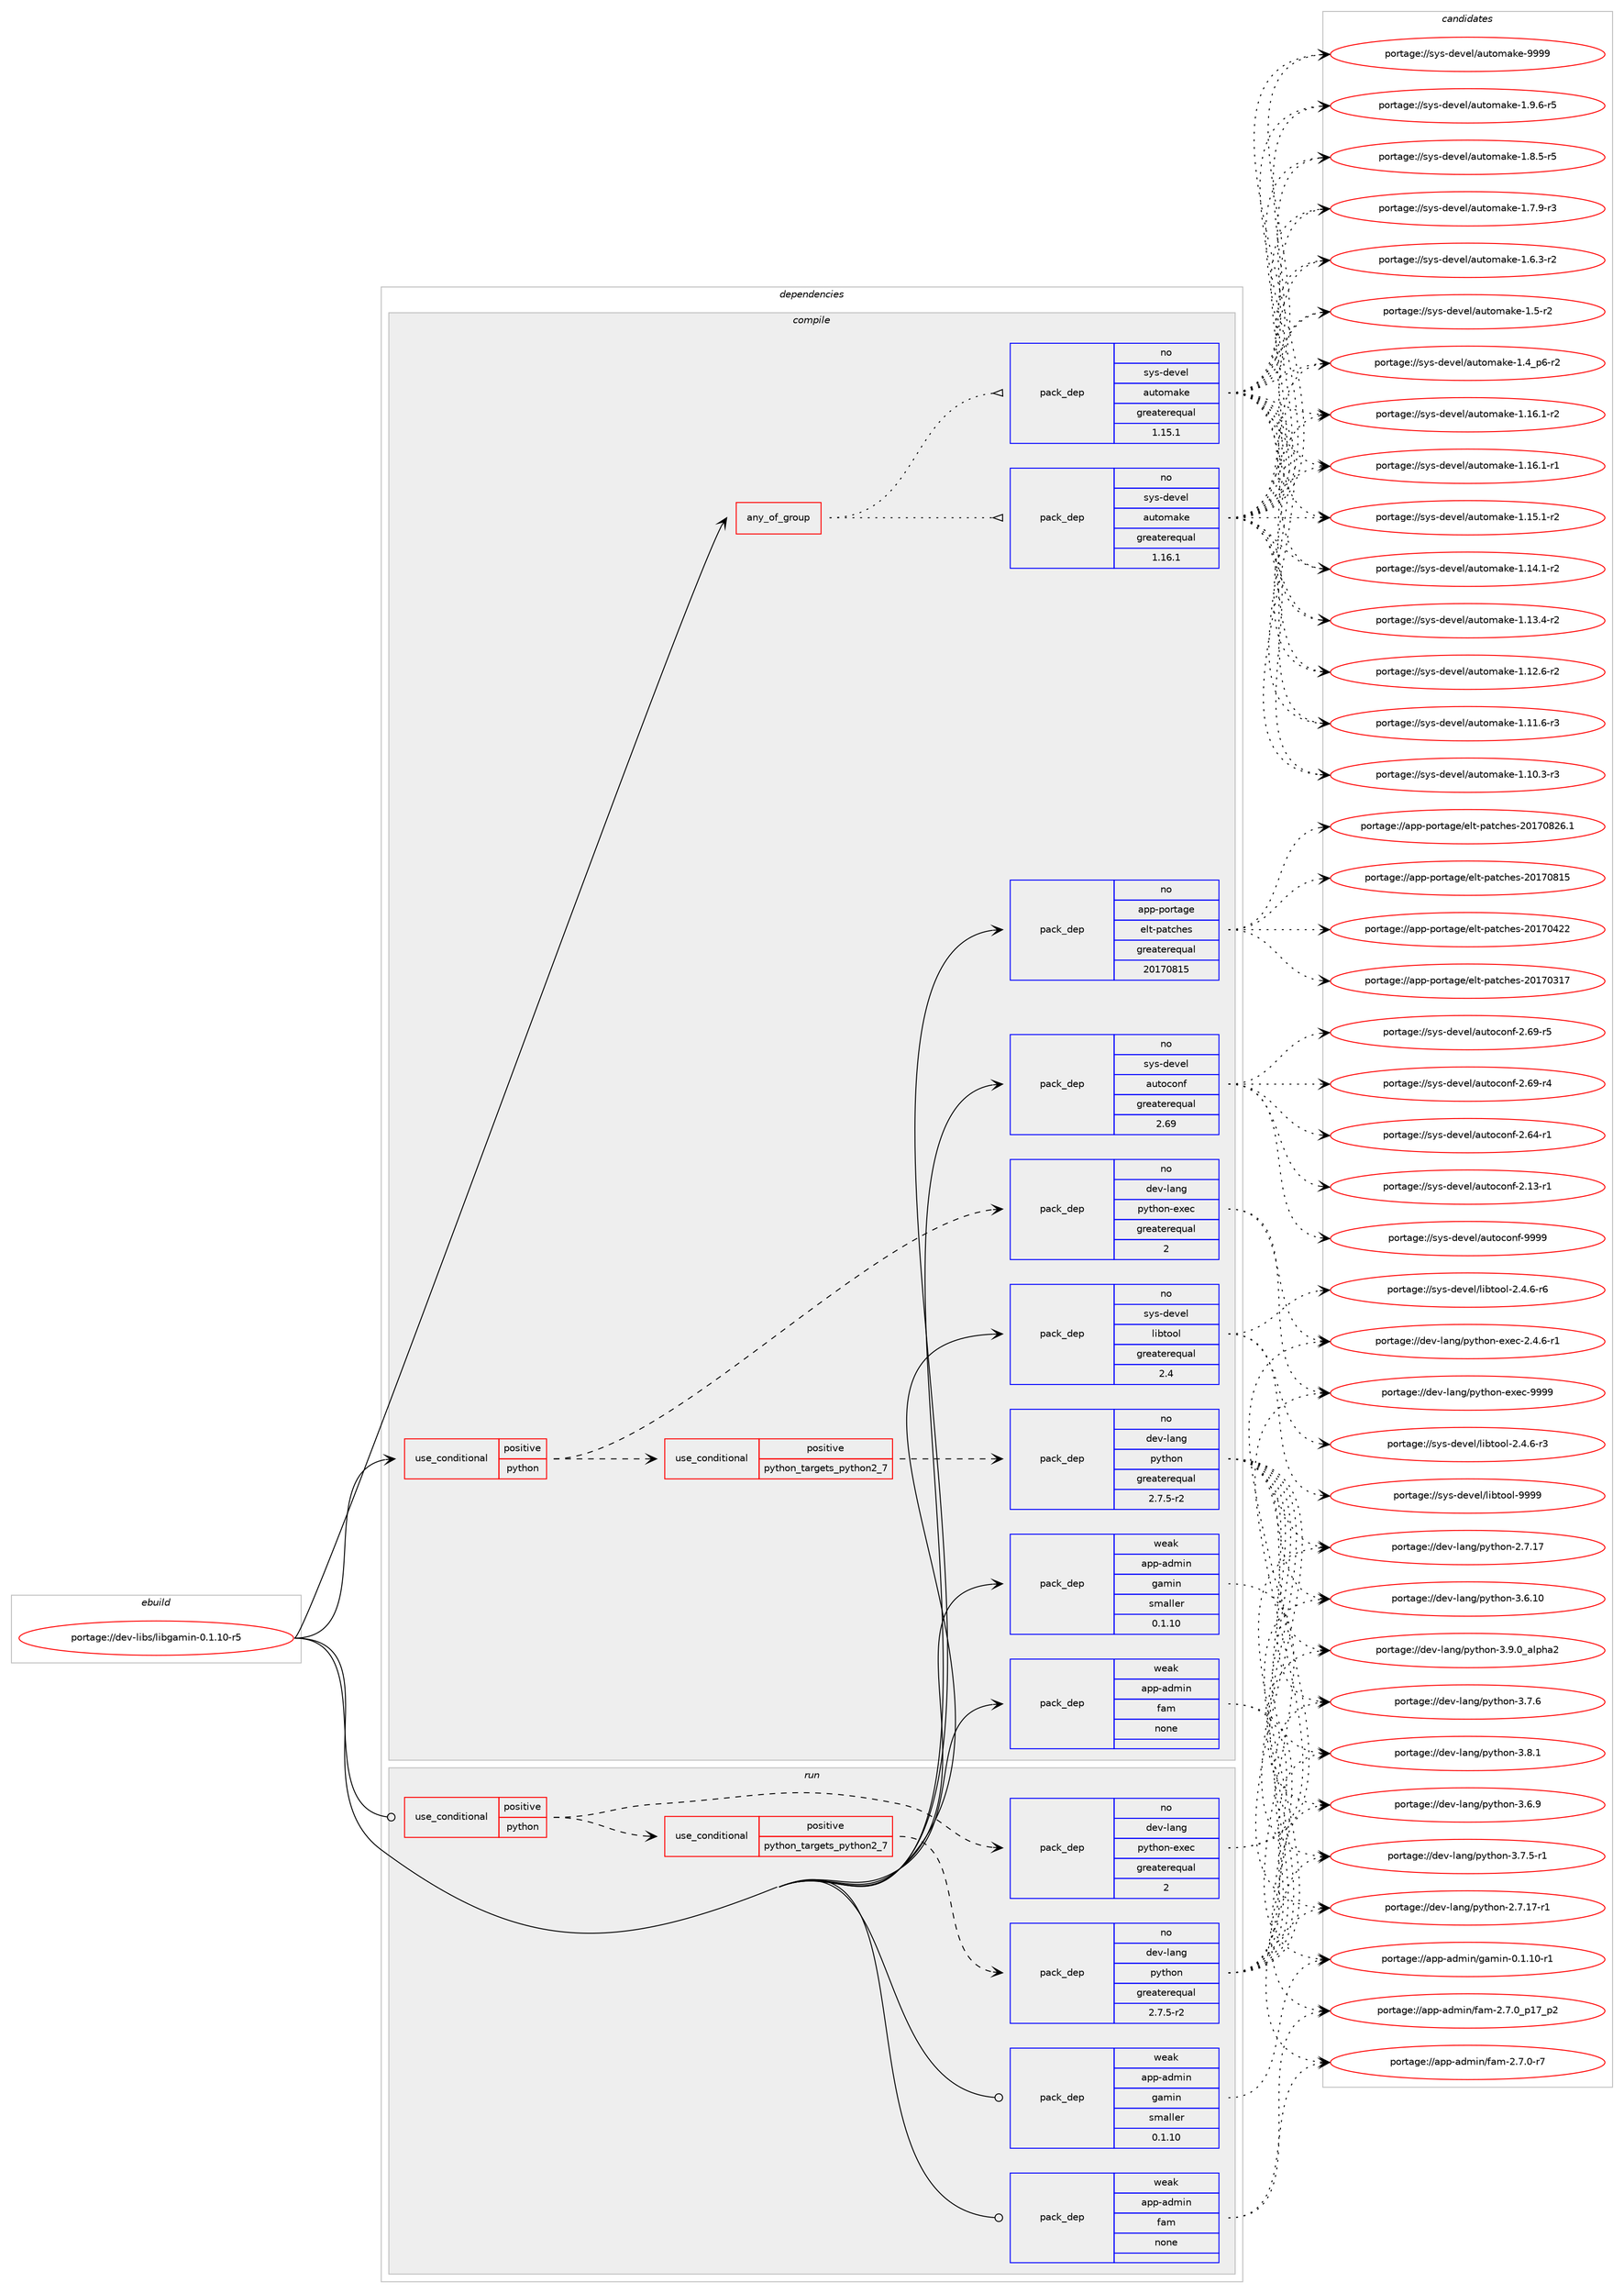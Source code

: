 digraph prolog {

# *************
# Graph options
# *************

newrank=true;
concentrate=true;
compound=true;
graph [rankdir=LR,fontname=Helvetica,fontsize=10,ranksep=1.5];#, ranksep=2.5, nodesep=0.2];
edge  [arrowhead=vee];
node  [fontname=Helvetica,fontsize=10];

# **********
# The ebuild
# **********

subgraph cluster_leftcol {
color=gray;
label=<<i>ebuild</i>>;
id [label="portage://dev-libs/libgamin-0.1.10-r5", color=red, width=4, href="../dev-libs/libgamin-0.1.10-r5.svg"];
}

# ****************
# The dependencies
# ****************

subgraph cluster_midcol {
color=gray;
label=<<i>dependencies</i>>;
subgraph cluster_compile {
fillcolor="#eeeeee";
style=filled;
label=<<i>compile</i>>;
subgraph any5038 {
dependency512656 [label=<<TABLE BORDER="0" CELLBORDER="1" CELLSPACING="0" CELLPADDING="4"><TR><TD CELLPADDING="10">any_of_group</TD></TR></TABLE>>, shape=none, color=red];subgraph pack382009 {
dependency512657 [label=<<TABLE BORDER="0" CELLBORDER="1" CELLSPACING="0" CELLPADDING="4" WIDTH="220"><TR><TD ROWSPAN="6" CELLPADDING="30">pack_dep</TD></TR><TR><TD WIDTH="110">no</TD></TR><TR><TD>sys-devel</TD></TR><TR><TD>automake</TD></TR><TR><TD>greaterequal</TD></TR><TR><TD>1.16.1</TD></TR></TABLE>>, shape=none, color=blue];
}
dependency512656:e -> dependency512657:w [weight=20,style="dotted",arrowhead="oinv"];
subgraph pack382010 {
dependency512658 [label=<<TABLE BORDER="0" CELLBORDER="1" CELLSPACING="0" CELLPADDING="4" WIDTH="220"><TR><TD ROWSPAN="6" CELLPADDING="30">pack_dep</TD></TR><TR><TD WIDTH="110">no</TD></TR><TR><TD>sys-devel</TD></TR><TR><TD>automake</TD></TR><TR><TD>greaterequal</TD></TR><TR><TD>1.15.1</TD></TR></TABLE>>, shape=none, color=blue];
}
dependency512656:e -> dependency512658:w [weight=20,style="dotted",arrowhead="oinv"];
}
id:e -> dependency512656:w [weight=20,style="solid",arrowhead="vee"];
subgraph cond125374 {
dependency512659 [label=<<TABLE BORDER="0" CELLBORDER="1" CELLSPACING="0" CELLPADDING="4"><TR><TD ROWSPAN="3" CELLPADDING="10">use_conditional</TD></TR><TR><TD>positive</TD></TR><TR><TD>python</TD></TR></TABLE>>, shape=none, color=red];
subgraph cond125375 {
dependency512660 [label=<<TABLE BORDER="0" CELLBORDER="1" CELLSPACING="0" CELLPADDING="4"><TR><TD ROWSPAN="3" CELLPADDING="10">use_conditional</TD></TR><TR><TD>positive</TD></TR><TR><TD>python_targets_python2_7</TD></TR></TABLE>>, shape=none, color=red];
subgraph pack382011 {
dependency512661 [label=<<TABLE BORDER="0" CELLBORDER="1" CELLSPACING="0" CELLPADDING="4" WIDTH="220"><TR><TD ROWSPAN="6" CELLPADDING="30">pack_dep</TD></TR><TR><TD WIDTH="110">no</TD></TR><TR><TD>dev-lang</TD></TR><TR><TD>python</TD></TR><TR><TD>greaterequal</TD></TR><TR><TD>2.7.5-r2</TD></TR></TABLE>>, shape=none, color=blue];
}
dependency512660:e -> dependency512661:w [weight=20,style="dashed",arrowhead="vee"];
}
dependency512659:e -> dependency512660:w [weight=20,style="dashed",arrowhead="vee"];
subgraph pack382012 {
dependency512662 [label=<<TABLE BORDER="0" CELLBORDER="1" CELLSPACING="0" CELLPADDING="4" WIDTH="220"><TR><TD ROWSPAN="6" CELLPADDING="30">pack_dep</TD></TR><TR><TD WIDTH="110">no</TD></TR><TR><TD>dev-lang</TD></TR><TR><TD>python-exec</TD></TR><TR><TD>greaterequal</TD></TR><TR><TD>2</TD></TR></TABLE>>, shape=none, color=blue];
}
dependency512659:e -> dependency512662:w [weight=20,style="dashed",arrowhead="vee"];
}
id:e -> dependency512659:w [weight=20,style="solid",arrowhead="vee"];
subgraph pack382013 {
dependency512663 [label=<<TABLE BORDER="0" CELLBORDER="1" CELLSPACING="0" CELLPADDING="4" WIDTH="220"><TR><TD ROWSPAN="6" CELLPADDING="30">pack_dep</TD></TR><TR><TD WIDTH="110">no</TD></TR><TR><TD>app-portage</TD></TR><TR><TD>elt-patches</TD></TR><TR><TD>greaterequal</TD></TR><TR><TD>20170815</TD></TR></TABLE>>, shape=none, color=blue];
}
id:e -> dependency512663:w [weight=20,style="solid",arrowhead="vee"];
subgraph pack382014 {
dependency512664 [label=<<TABLE BORDER="0" CELLBORDER="1" CELLSPACING="0" CELLPADDING="4" WIDTH="220"><TR><TD ROWSPAN="6" CELLPADDING="30">pack_dep</TD></TR><TR><TD WIDTH="110">no</TD></TR><TR><TD>sys-devel</TD></TR><TR><TD>autoconf</TD></TR><TR><TD>greaterequal</TD></TR><TR><TD>2.69</TD></TR></TABLE>>, shape=none, color=blue];
}
id:e -> dependency512664:w [weight=20,style="solid",arrowhead="vee"];
subgraph pack382015 {
dependency512665 [label=<<TABLE BORDER="0" CELLBORDER="1" CELLSPACING="0" CELLPADDING="4" WIDTH="220"><TR><TD ROWSPAN="6" CELLPADDING="30">pack_dep</TD></TR><TR><TD WIDTH="110">no</TD></TR><TR><TD>sys-devel</TD></TR><TR><TD>libtool</TD></TR><TR><TD>greaterequal</TD></TR><TR><TD>2.4</TD></TR></TABLE>>, shape=none, color=blue];
}
id:e -> dependency512665:w [weight=20,style="solid",arrowhead="vee"];
subgraph pack382016 {
dependency512666 [label=<<TABLE BORDER="0" CELLBORDER="1" CELLSPACING="0" CELLPADDING="4" WIDTH="220"><TR><TD ROWSPAN="6" CELLPADDING="30">pack_dep</TD></TR><TR><TD WIDTH="110">weak</TD></TR><TR><TD>app-admin</TD></TR><TR><TD>fam</TD></TR><TR><TD>none</TD></TR><TR><TD></TD></TR></TABLE>>, shape=none, color=blue];
}
id:e -> dependency512666:w [weight=20,style="solid",arrowhead="vee"];
subgraph pack382017 {
dependency512667 [label=<<TABLE BORDER="0" CELLBORDER="1" CELLSPACING="0" CELLPADDING="4" WIDTH="220"><TR><TD ROWSPAN="6" CELLPADDING="30">pack_dep</TD></TR><TR><TD WIDTH="110">weak</TD></TR><TR><TD>app-admin</TD></TR><TR><TD>gamin</TD></TR><TR><TD>smaller</TD></TR><TR><TD>0.1.10</TD></TR></TABLE>>, shape=none, color=blue];
}
id:e -> dependency512667:w [weight=20,style="solid",arrowhead="vee"];
}
subgraph cluster_compileandrun {
fillcolor="#eeeeee";
style=filled;
label=<<i>compile and run</i>>;
}
subgraph cluster_run {
fillcolor="#eeeeee";
style=filled;
label=<<i>run</i>>;
subgraph cond125376 {
dependency512668 [label=<<TABLE BORDER="0" CELLBORDER="1" CELLSPACING="0" CELLPADDING="4"><TR><TD ROWSPAN="3" CELLPADDING="10">use_conditional</TD></TR><TR><TD>positive</TD></TR><TR><TD>python</TD></TR></TABLE>>, shape=none, color=red];
subgraph cond125377 {
dependency512669 [label=<<TABLE BORDER="0" CELLBORDER="1" CELLSPACING="0" CELLPADDING="4"><TR><TD ROWSPAN="3" CELLPADDING="10">use_conditional</TD></TR><TR><TD>positive</TD></TR><TR><TD>python_targets_python2_7</TD></TR></TABLE>>, shape=none, color=red];
subgraph pack382018 {
dependency512670 [label=<<TABLE BORDER="0" CELLBORDER="1" CELLSPACING="0" CELLPADDING="4" WIDTH="220"><TR><TD ROWSPAN="6" CELLPADDING="30">pack_dep</TD></TR><TR><TD WIDTH="110">no</TD></TR><TR><TD>dev-lang</TD></TR><TR><TD>python</TD></TR><TR><TD>greaterequal</TD></TR><TR><TD>2.7.5-r2</TD></TR></TABLE>>, shape=none, color=blue];
}
dependency512669:e -> dependency512670:w [weight=20,style="dashed",arrowhead="vee"];
}
dependency512668:e -> dependency512669:w [weight=20,style="dashed",arrowhead="vee"];
subgraph pack382019 {
dependency512671 [label=<<TABLE BORDER="0" CELLBORDER="1" CELLSPACING="0" CELLPADDING="4" WIDTH="220"><TR><TD ROWSPAN="6" CELLPADDING="30">pack_dep</TD></TR><TR><TD WIDTH="110">no</TD></TR><TR><TD>dev-lang</TD></TR><TR><TD>python-exec</TD></TR><TR><TD>greaterequal</TD></TR><TR><TD>2</TD></TR></TABLE>>, shape=none, color=blue];
}
dependency512668:e -> dependency512671:w [weight=20,style="dashed",arrowhead="vee"];
}
id:e -> dependency512668:w [weight=20,style="solid",arrowhead="odot"];
subgraph pack382020 {
dependency512672 [label=<<TABLE BORDER="0" CELLBORDER="1" CELLSPACING="0" CELLPADDING="4" WIDTH="220"><TR><TD ROWSPAN="6" CELLPADDING="30">pack_dep</TD></TR><TR><TD WIDTH="110">weak</TD></TR><TR><TD>app-admin</TD></TR><TR><TD>fam</TD></TR><TR><TD>none</TD></TR><TR><TD></TD></TR></TABLE>>, shape=none, color=blue];
}
id:e -> dependency512672:w [weight=20,style="solid",arrowhead="odot"];
subgraph pack382021 {
dependency512673 [label=<<TABLE BORDER="0" CELLBORDER="1" CELLSPACING="0" CELLPADDING="4" WIDTH="220"><TR><TD ROWSPAN="6" CELLPADDING="30">pack_dep</TD></TR><TR><TD WIDTH="110">weak</TD></TR><TR><TD>app-admin</TD></TR><TR><TD>gamin</TD></TR><TR><TD>smaller</TD></TR><TR><TD>0.1.10</TD></TR></TABLE>>, shape=none, color=blue];
}
id:e -> dependency512673:w [weight=20,style="solid",arrowhead="odot"];
}
}

# **************
# The candidates
# **************

subgraph cluster_choices {
rank=same;
color=gray;
label=<<i>candidates</i>>;

subgraph choice382009 {
color=black;
nodesep=1;
choice115121115451001011181011084797117116111109971071014557575757 [label="portage://sys-devel/automake-9999", color=red, width=4,href="../sys-devel/automake-9999.svg"];
choice115121115451001011181011084797117116111109971071014549465746544511453 [label="portage://sys-devel/automake-1.9.6-r5", color=red, width=4,href="../sys-devel/automake-1.9.6-r5.svg"];
choice115121115451001011181011084797117116111109971071014549465646534511453 [label="portage://sys-devel/automake-1.8.5-r5", color=red, width=4,href="../sys-devel/automake-1.8.5-r5.svg"];
choice115121115451001011181011084797117116111109971071014549465546574511451 [label="portage://sys-devel/automake-1.7.9-r3", color=red, width=4,href="../sys-devel/automake-1.7.9-r3.svg"];
choice115121115451001011181011084797117116111109971071014549465446514511450 [label="portage://sys-devel/automake-1.6.3-r2", color=red, width=4,href="../sys-devel/automake-1.6.3-r2.svg"];
choice11512111545100101118101108479711711611110997107101454946534511450 [label="portage://sys-devel/automake-1.5-r2", color=red, width=4,href="../sys-devel/automake-1.5-r2.svg"];
choice115121115451001011181011084797117116111109971071014549465295112544511450 [label="portage://sys-devel/automake-1.4_p6-r2", color=red, width=4,href="../sys-devel/automake-1.4_p6-r2.svg"];
choice11512111545100101118101108479711711611110997107101454946495446494511450 [label="portage://sys-devel/automake-1.16.1-r2", color=red, width=4,href="../sys-devel/automake-1.16.1-r2.svg"];
choice11512111545100101118101108479711711611110997107101454946495446494511449 [label="portage://sys-devel/automake-1.16.1-r1", color=red, width=4,href="../sys-devel/automake-1.16.1-r1.svg"];
choice11512111545100101118101108479711711611110997107101454946495346494511450 [label="portage://sys-devel/automake-1.15.1-r2", color=red, width=4,href="../sys-devel/automake-1.15.1-r2.svg"];
choice11512111545100101118101108479711711611110997107101454946495246494511450 [label="portage://sys-devel/automake-1.14.1-r2", color=red, width=4,href="../sys-devel/automake-1.14.1-r2.svg"];
choice11512111545100101118101108479711711611110997107101454946495146524511450 [label="portage://sys-devel/automake-1.13.4-r2", color=red, width=4,href="../sys-devel/automake-1.13.4-r2.svg"];
choice11512111545100101118101108479711711611110997107101454946495046544511450 [label="portage://sys-devel/automake-1.12.6-r2", color=red, width=4,href="../sys-devel/automake-1.12.6-r2.svg"];
choice11512111545100101118101108479711711611110997107101454946494946544511451 [label="portage://sys-devel/automake-1.11.6-r3", color=red, width=4,href="../sys-devel/automake-1.11.6-r3.svg"];
choice11512111545100101118101108479711711611110997107101454946494846514511451 [label="portage://sys-devel/automake-1.10.3-r3", color=red, width=4,href="../sys-devel/automake-1.10.3-r3.svg"];
dependency512657:e -> choice115121115451001011181011084797117116111109971071014557575757:w [style=dotted,weight="100"];
dependency512657:e -> choice115121115451001011181011084797117116111109971071014549465746544511453:w [style=dotted,weight="100"];
dependency512657:e -> choice115121115451001011181011084797117116111109971071014549465646534511453:w [style=dotted,weight="100"];
dependency512657:e -> choice115121115451001011181011084797117116111109971071014549465546574511451:w [style=dotted,weight="100"];
dependency512657:e -> choice115121115451001011181011084797117116111109971071014549465446514511450:w [style=dotted,weight="100"];
dependency512657:e -> choice11512111545100101118101108479711711611110997107101454946534511450:w [style=dotted,weight="100"];
dependency512657:e -> choice115121115451001011181011084797117116111109971071014549465295112544511450:w [style=dotted,weight="100"];
dependency512657:e -> choice11512111545100101118101108479711711611110997107101454946495446494511450:w [style=dotted,weight="100"];
dependency512657:e -> choice11512111545100101118101108479711711611110997107101454946495446494511449:w [style=dotted,weight="100"];
dependency512657:e -> choice11512111545100101118101108479711711611110997107101454946495346494511450:w [style=dotted,weight="100"];
dependency512657:e -> choice11512111545100101118101108479711711611110997107101454946495246494511450:w [style=dotted,weight="100"];
dependency512657:e -> choice11512111545100101118101108479711711611110997107101454946495146524511450:w [style=dotted,weight="100"];
dependency512657:e -> choice11512111545100101118101108479711711611110997107101454946495046544511450:w [style=dotted,weight="100"];
dependency512657:e -> choice11512111545100101118101108479711711611110997107101454946494946544511451:w [style=dotted,weight="100"];
dependency512657:e -> choice11512111545100101118101108479711711611110997107101454946494846514511451:w [style=dotted,weight="100"];
}
subgraph choice382010 {
color=black;
nodesep=1;
choice115121115451001011181011084797117116111109971071014557575757 [label="portage://sys-devel/automake-9999", color=red, width=4,href="../sys-devel/automake-9999.svg"];
choice115121115451001011181011084797117116111109971071014549465746544511453 [label="portage://sys-devel/automake-1.9.6-r5", color=red, width=4,href="../sys-devel/automake-1.9.6-r5.svg"];
choice115121115451001011181011084797117116111109971071014549465646534511453 [label="portage://sys-devel/automake-1.8.5-r5", color=red, width=4,href="../sys-devel/automake-1.8.5-r5.svg"];
choice115121115451001011181011084797117116111109971071014549465546574511451 [label="portage://sys-devel/automake-1.7.9-r3", color=red, width=4,href="../sys-devel/automake-1.7.9-r3.svg"];
choice115121115451001011181011084797117116111109971071014549465446514511450 [label="portage://sys-devel/automake-1.6.3-r2", color=red, width=4,href="../sys-devel/automake-1.6.3-r2.svg"];
choice11512111545100101118101108479711711611110997107101454946534511450 [label="portage://sys-devel/automake-1.5-r2", color=red, width=4,href="../sys-devel/automake-1.5-r2.svg"];
choice115121115451001011181011084797117116111109971071014549465295112544511450 [label="portage://sys-devel/automake-1.4_p6-r2", color=red, width=4,href="../sys-devel/automake-1.4_p6-r2.svg"];
choice11512111545100101118101108479711711611110997107101454946495446494511450 [label="portage://sys-devel/automake-1.16.1-r2", color=red, width=4,href="../sys-devel/automake-1.16.1-r2.svg"];
choice11512111545100101118101108479711711611110997107101454946495446494511449 [label="portage://sys-devel/automake-1.16.1-r1", color=red, width=4,href="../sys-devel/automake-1.16.1-r1.svg"];
choice11512111545100101118101108479711711611110997107101454946495346494511450 [label="portage://sys-devel/automake-1.15.1-r2", color=red, width=4,href="../sys-devel/automake-1.15.1-r2.svg"];
choice11512111545100101118101108479711711611110997107101454946495246494511450 [label="portage://sys-devel/automake-1.14.1-r2", color=red, width=4,href="../sys-devel/automake-1.14.1-r2.svg"];
choice11512111545100101118101108479711711611110997107101454946495146524511450 [label="portage://sys-devel/automake-1.13.4-r2", color=red, width=4,href="../sys-devel/automake-1.13.4-r2.svg"];
choice11512111545100101118101108479711711611110997107101454946495046544511450 [label="portage://sys-devel/automake-1.12.6-r2", color=red, width=4,href="../sys-devel/automake-1.12.6-r2.svg"];
choice11512111545100101118101108479711711611110997107101454946494946544511451 [label="portage://sys-devel/automake-1.11.6-r3", color=red, width=4,href="../sys-devel/automake-1.11.6-r3.svg"];
choice11512111545100101118101108479711711611110997107101454946494846514511451 [label="portage://sys-devel/automake-1.10.3-r3", color=red, width=4,href="../sys-devel/automake-1.10.3-r3.svg"];
dependency512658:e -> choice115121115451001011181011084797117116111109971071014557575757:w [style=dotted,weight="100"];
dependency512658:e -> choice115121115451001011181011084797117116111109971071014549465746544511453:w [style=dotted,weight="100"];
dependency512658:e -> choice115121115451001011181011084797117116111109971071014549465646534511453:w [style=dotted,weight="100"];
dependency512658:e -> choice115121115451001011181011084797117116111109971071014549465546574511451:w [style=dotted,weight="100"];
dependency512658:e -> choice115121115451001011181011084797117116111109971071014549465446514511450:w [style=dotted,weight="100"];
dependency512658:e -> choice11512111545100101118101108479711711611110997107101454946534511450:w [style=dotted,weight="100"];
dependency512658:e -> choice115121115451001011181011084797117116111109971071014549465295112544511450:w [style=dotted,weight="100"];
dependency512658:e -> choice11512111545100101118101108479711711611110997107101454946495446494511450:w [style=dotted,weight="100"];
dependency512658:e -> choice11512111545100101118101108479711711611110997107101454946495446494511449:w [style=dotted,weight="100"];
dependency512658:e -> choice11512111545100101118101108479711711611110997107101454946495346494511450:w [style=dotted,weight="100"];
dependency512658:e -> choice11512111545100101118101108479711711611110997107101454946495246494511450:w [style=dotted,weight="100"];
dependency512658:e -> choice11512111545100101118101108479711711611110997107101454946495146524511450:w [style=dotted,weight="100"];
dependency512658:e -> choice11512111545100101118101108479711711611110997107101454946495046544511450:w [style=dotted,weight="100"];
dependency512658:e -> choice11512111545100101118101108479711711611110997107101454946494946544511451:w [style=dotted,weight="100"];
dependency512658:e -> choice11512111545100101118101108479711711611110997107101454946494846514511451:w [style=dotted,weight="100"];
}
subgraph choice382011 {
color=black;
nodesep=1;
choice10010111845108971101034711212111610411111045514657464895971081121049750 [label="portage://dev-lang/python-3.9.0_alpha2", color=red, width=4,href="../dev-lang/python-3.9.0_alpha2.svg"];
choice100101118451089711010347112121116104111110455146564649 [label="portage://dev-lang/python-3.8.1", color=red, width=4,href="../dev-lang/python-3.8.1.svg"];
choice100101118451089711010347112121116104111110455146554654 [label="portage://dev-lang/python-3.7.6", color=red, width=4,href="../dev-lang/python-3.7.6.svg"];
choice1001011184510897110103471121211161041111104551465546534511449 [label="portage://dev-lang/python-3.7.5-r1", color=red, width=4,href="../dev-lang/python-3.7.5-r1.svg"];
choice100101118451089711010347112121116104111110455146544657 [label="portage://dev-lang/python-3.6.9", color=red, width=4,href="../dev-lang/python-3.6.9.svg"];
choice10010111845108971101034711212111610411111045514654464948 [label="portage://dev-lang/python-3.6.10", color=red, width=4,href="../dev-lang/python-3.6.10.svg"];
choice100101118451089711010347112121116104111110455046554649554511449 [label="portage://dev-lang/python-2.7.17-r1", color=red, width=4,href="../dev-lang/python-2.7.17-r1.svg"];
choice10010111845108971101034711212111610411111045504655464955 [label="portage://dev-lang/python-2.7.17", color=red, width=4,href="../dev-lang/python-2.7.17.svg"];
dependency512661:e -> choice10010111845108971101034711212111610411111045514657464895971081121049750:w [style=dotted,weight="100"];
dependency512661:e -> choice100101118451089711010347112121116104111110455146564649:w [style=dotted,weight="100"];
dependency512661:e -> choice100101118451089711010347112121116104111110455146554654:w [style=dotted,weight="100"];
dependency512661:e -> choice1001011184510897110103471121211161041111104551465546534511449:w [style=dotted,weight="100"];
dependency512661:e -> choice100101118451089711010347112121116104111110455146544657:w [style=dotted,weight="100"];
dependency512661:e -> choice10010111845108971101034711212111610411111045514654464948:w [style=dotted,weight="100"];
dependency512661:e -> choice100101118451089711010347112121116104111110455046554649554511449:w [style=dotted,weight="100"];
dependency512661:e -> choice10010111845108971101034711212111610411111045504655464955:w [style=dotted,weight="100"];
}
subgraph choice382012 {
color=black;
nodesep=1;
choice10010111845108971101034711212111610411111045101120101994557575757 [label="portage://dev-lang/python-exec-9999", color=red, width=4,href="../dev-lang/python-exec-9999.svg"];
choice10010111845108971101034711212111610411111045101120101994550465246544511449 [label="portage://dev-lang/python-exec-2.4.6-r1", color=red, width=4,href="../dev-lang/python-exec-2.4.6-r1.svg"];
dependency512662:e -> choice10010111845108971101034711212111610411111045101120101994557575757:w [style=dotted,weight="100"];
dependency512662:e -> choice10010111845108971101034711212111610411111045101120101994550465246544511449:w [style=dotted,weight="100"];
}
subgraph choice382013 {
color=black;
nodesep=1;
choice971121124511211111411697103101471011081164511297116991041011154550484955485650544649 [label="portage://app-portage/elt-patches-20170826.1", color=red, width=4,href="../app-portage/elt-patches-20170826.1.svg"];
choice97112112451121111141169710310147101108116451129711699104101115455048495548564953 [label="portage://app-portage/elt-patches-20170815", color=red, width=4,href="../app-portage/elt-patches-20170815.svg"];
choice97112112451121111141169710310147101108116451129711699104101115455048495548525050 [label="portage://app-portage/elt-patches-20170422", color=red, width=4,href="../app-portage/elt-patches-20170422.svg"];
choice97112112451121111141169710310147101108116451129711699104101115455048495548514955 [label="portage://app-portage/elt-patches-20170317", color=red, width=4,href="../app-portage/elt-patches-20170317.svg"];
dependency512663:e -> choice971121124511211111411697103101471011081164511297116991041011154550484955485650544649:w [style=dotted,weight="100"];
dependency512663:e -> choice97112112451121111141169710310147101108116451129711699104101115455048495548564953:w [style=dotted,weight="100"];
dependency512663:e -> choice97112112451121111141169710310147101108116451129711699104101115455048495548525050:w [style=dotted,weight="100"];
dependency512663:e -> choice97112112451121111141169710310147101108116451129711699104101115455048495548514955:w [style=dotted,weight="100"];
}
subgraph choice382014 {
color=black;
nodesep=1;
choice115121115451001011181011084797117116111991111101024557575757 [label="portage://sys-devel/autoconf-9999", color=red, width=4,href="../sys-devel/autoconf-9999.svg"];
choice1151211154510010111810110847971171161119911111010245504654574511453 [label="portage://sys-devel/autoconf-2.69-r5", color=red, width=4,href="../sys-devel/autoconf-2.69-r5.svg"];
choice1151211154510010111810110847971171161119911111010245504654574511452 [label="portage://sys-devel/autoconf-2.69-r4", color=red, width=4,href="../sys-devel/autoconf-2.69-r4.svg"];
choice1151211154510010111810110847971171161119911111010245504654524511449 [label="portage://sys-devel/autoconf-2.64-r1", color=red, width=4,href="../sys-devel/autoconf-2.64-r1.svg"];
choice1151211154510010111810110847971171161119911111010245504649514511449 [label="portage://sys-devel/autoconf-2.13-r1", color=red, width=4,href="../sys-devel/autoconf-2.13-r1.svg"];
dependency512664:e -> choice115121115451001011181011084797117116111991111101024557575757:w [style=dotted,weight="100"];
dependency512664:e -> choice1151211154510010111810110847971171161119911111010245504654574511453:w [style=dotted,weight="100"];
dependency512664:e -> choice1151211154510010111810110847971171161119911111010245504654574511452:w [style=dotted,weight="100"];
dependency512664:e -> choice1151211154510010111810110847971171161119911111010245504654524511449:w [style=dotted,weight="100"];
dependency512664:e -> choice1151211154510010111810110847971171161119911111010245504649514511449:w [style=dotted,weight="100"];
}
subgraph choice382015 {
color=black;
nodesep=1;
choice1151211154510010111810110847108105981161111111084557575757 [label="portage://sys-devel/libtool-9999", color=red, width=4,href="../sys-devel/libtool-9999.svg"];
choice1151211154510010111810110847108105981161111111084550465246544511454 [label="portage://sys-devel/libtool-2.4.6-r6", color=red, width=4,href="../sys-devel/libtool-2.4.6-r6.svg"];
choice1151211154510010111810110847108105981161111111084550465246544511451 [label="portage://sys-devel/libtool-2.4.6-r3", color=red, width=4,href="../sys-devel/libtool-2.4.6-r3.svg"];
dependency512665:e -> choice1151211154510010111810110847108105981161111111084557575757:w [style=dotted,weight="100"];
dependency512665:e -> choice1151211154510010111810110847108105981161111111084550465246544511454:w [style=dotted,weight="100"];
dependency512665:e -> choice1151211154510010111810110847108105981161111111084550465246544511451:w [style=dotted,weight="100"];
}
subgraph choice382016 {
color=black;
nodesep=1;
choice97112112459710010910511047102971094550465546489511249559511250 [label="portage://app-admin/fam-2.7.0_p17_p2", color=red, width=4,href="../app-admin/fam-2.7.0_p17_p2.svg"];
choice97112112459710010910511047102971094550465546484511455 [label="portage://app-admin/fam-2.7.0-r7", color=red, width=4,href="../app-admin/fam-2.7.0-r7.svg"];
dependency512666:e -> choice97112112459710010910511047102971094550465546489511249559511250:w [style=dotted,weight="100"];
dependency512666:e -> choice97112112459710010910511047102971094550465546484511455:w [style=dotted,weight="100"];
}
subgraph choice382017 {
color=black;
nodesep=1;
choice9711211245971001091051104710397109105110454846494649484511449 [label="portage://app-admin/gamin-0.1.10-r1", color=red, width=4,href="../app-admin/gamin-0.1.10-r1.svg"];
dependency512667:e -> choice9711211245971001091051104710397109105110454846494649484511449:w [style=dotted,weight="100"];
}
subgraph choice382018 {
color=black;
nodesep=1;
choice10010111845108971101034711212111610411111045514657464895971081121049750 [label="portage://dev-lang/python-3.9.0_alpha2", color=red, width=4,href="../dev-lang/python-3.9.0_alpha2.svg"];
choice100101118451089711010347112121116104111110455146564649 [label="portage://dev-lang/python-3.8.1", color=red, width=4,href="../dev-lang/python-3.8.1.svg"];
choice100101118451089711010347112121116104111110455146554654 [label="portage://dev-lang/python-3.7.6", color=red, width=4,href="../dev-lang/python-3.7.6.svg"];
choice1001011184510897110103471121211161041111104551465546534511449 [label="portage://dev-lang/python-3.7.5-r1", color=red, width=4,href="../dev-lang/python-3.7.5-r1.svg"];
choice100101118451089711010347112121116104111110455146544657 [label="portage://dev-lang/python-3.6.9", color=red, width=4,href="../dev-lang/python-3.6.9.svg"];
choice10010111845108971101034711212111610411111045514654464948 [label="portage://dev-lang/python-3.6.10", color=red, width=4,href="../dev-lang/python-3.6.10.svg"];
choice100101118451089711010347112121116104111110455046554649554511449 [label="portage://dev-lang/python-2.7.17-r1", color=red, width=4,href="../dev-lang/python-2.7.17-r1.svg"];
choice10010111845108971101034711212111610411111045504655464955 [label="portage://dev-lang/python-2.7.17", color=red, width=4,href="../dev-lang/python-2.7.17.svg"];
dependency512670:e -> choice10010111845108971101034711212111610411111045514657464895971081121049750:w [style=dotted,weight="100"];
dependency512670:e -> choice100101118451089711010347112121116104111110455146564649:w [style=dotted,weight="100"];
dependency512670:e -> choice100101118451089711010347112121116104111110455146554654:w [style=dotted,weight="100"];
dependency512670:e -> choice1001011184510897110103471121211161041111104551465546534511449:w [style=dotted,weight="100"];
dependency512670:e -> choice100101118451089711010347112121116104111110455146544657:w [style=dotted,weight="100"];
dependency512670:e -> choice10010111845108971101034711212111610411111045514654464948:w [style=dotted,weight="100"];
dependency512670:e -> choice100101118451089711010347112121116104111110455046554649554511449:w [style=dotted,weight="100"];
dependency512670:e -> choice10010111845108971101034711212111610411111045504655464955:w [style=dotted,weight="100"];
}
subgraph choice382019 {
color=black;
nodesep=1;
choice10010111845108971101034711212111610411111045101120101994557575757 [label="portage://dev-lang/python-exec-9999", color=red, width=4,href="../dev-lang/python-exec-9999.svg"];
choice10010111845108971101034711212111610411111045101120101994550465246544511449 [label="portage://dev-lang/python-exec-2.4.6-r1", color=red, width=4,href="../dev-lang/python-exec-2.4.6-r1.svg"];
dependency512671:e -> choice10010111845108971101034711212111610411111045101120101994557575757:w [style=dotted,weight="100"];
dependency512671:e -> choice10010111845108971101034711212111610411111045101120101994550465246544511449:w [style=dotted,weight="100"];
}
subgraph choice382020 {
color=black;
nodesep=1;
choice97112112459710010910511047102971094550465546489511249559511250 [label="portage://app-admin/fam-2.7.0_p17_p2", color=red, width=4,href="../app-admin/fam-2.7.0_p17_p2.svg"];
choice97112112459710010910511047102971094550465546484511455 [label="portage://app-admin/fam-2.7.0-r7", color=red, width=4,href="../app-admin/fam-2.7.0-r7.svg"];
dependency512672:e -> choice97112112459710010910511047102971094550465546489511249559511250:w [style=dotted,weight="100"];
dependency512672:e -> choice97112112459710010910511047102971094550465546484511455:w [style=dotted,weight="100"];
}
subgraph choice382021 {
color=black;
nodesep=1;
choice9711211245971001091051104710397109105110454846494649484511449 [label="portage://app-admin/gamin-0.1.10-r1", color=red, width=4,href="../app-admin/gamin-0.1.10-r1.svg"];
dependency512673:e -> choice9711211245971001091051104710397109105110454846494649484511449:w [style=dotted,weight="100"];
}
}

}
